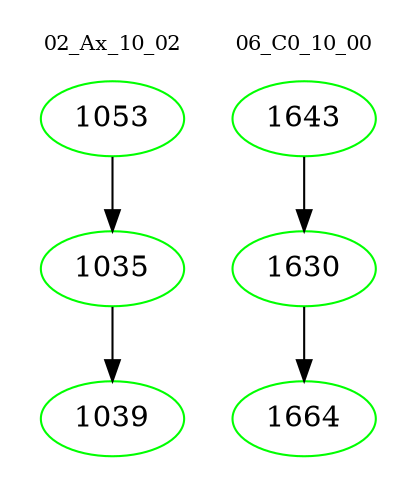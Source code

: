 digraph{
subgraph cluster_0 {
color = white
label = "02_Ax_10_02";
fontsize=10;
T0_1053 [label="1053", color="green"]
T0_1053 -> T0_1035 [color="black"]
T0_1035 [label="1035", color="green"]
T0_1035 -> T0_1039 [color="black"]
T0_1039 [label="1039", color="green"]
}
subgraph cluster_1 {
color = white
label = "06_C0_10_00";
fontsize=10;
T1_1643 [label="1643", color="green"]
T1_1643 -> T1_1630 [color="black"]
T1_1630 [label="1630", color="green"]
T1_1630 -> T1_1664 [color="black"]
T1_1664 [label="1664", color="green"]
}
}
